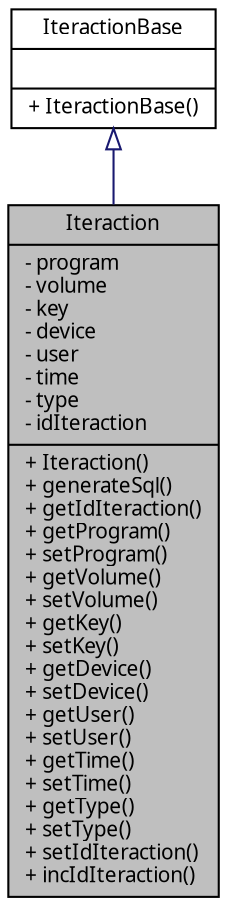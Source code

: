 digraph G
{
  edge [fontname="FreeSans.ttf",fontsize=10,labelfontname="FreeSans.ttf",labelfontsize=10];
  node [fontname="FreeSans.ttf",fontsize=10,shape=record];
  Node1 [label="{Iteraction\n|- program\l- volume\l- key\l- device\l- user\l- time\l- type\l- idIteraction\l|+ Iteraction()\l+ generateSql()\l+ getIdIteraction()\l+ getProgram()\l+ setProgram()\l+ getVolume()\l+ setVolume()\l+ getKey()\l+ setKey()\l+ getDevice()\l+ setDevice()\l+ getUser()\l+ setUser()\l+ getTime()\l+ setTime()\l+ getType()\l+ setType()\l+ setIdIteraction()\l+ incIdIteraction()\l}",height=0.2,width=0.4,color="black", fillcolor="grey75", style="filled" fontcolor="black"];
  Node2 -> Node1 [dir=back,color="midnightblue",fontsize=10,style="solid",arrowtail="empty",fontname="FreeSans.ttf"];
  Node2 [label="{IteractionBase\n||+ IteractionBase()\l}",height=0.2,width=0.4,color="black", fillcolor="white", style="filled",URL="$classbr_1_1ufscar_1_1lince_1_1ginga_1_1recommender_1_1IteractionBase.html"];
}

